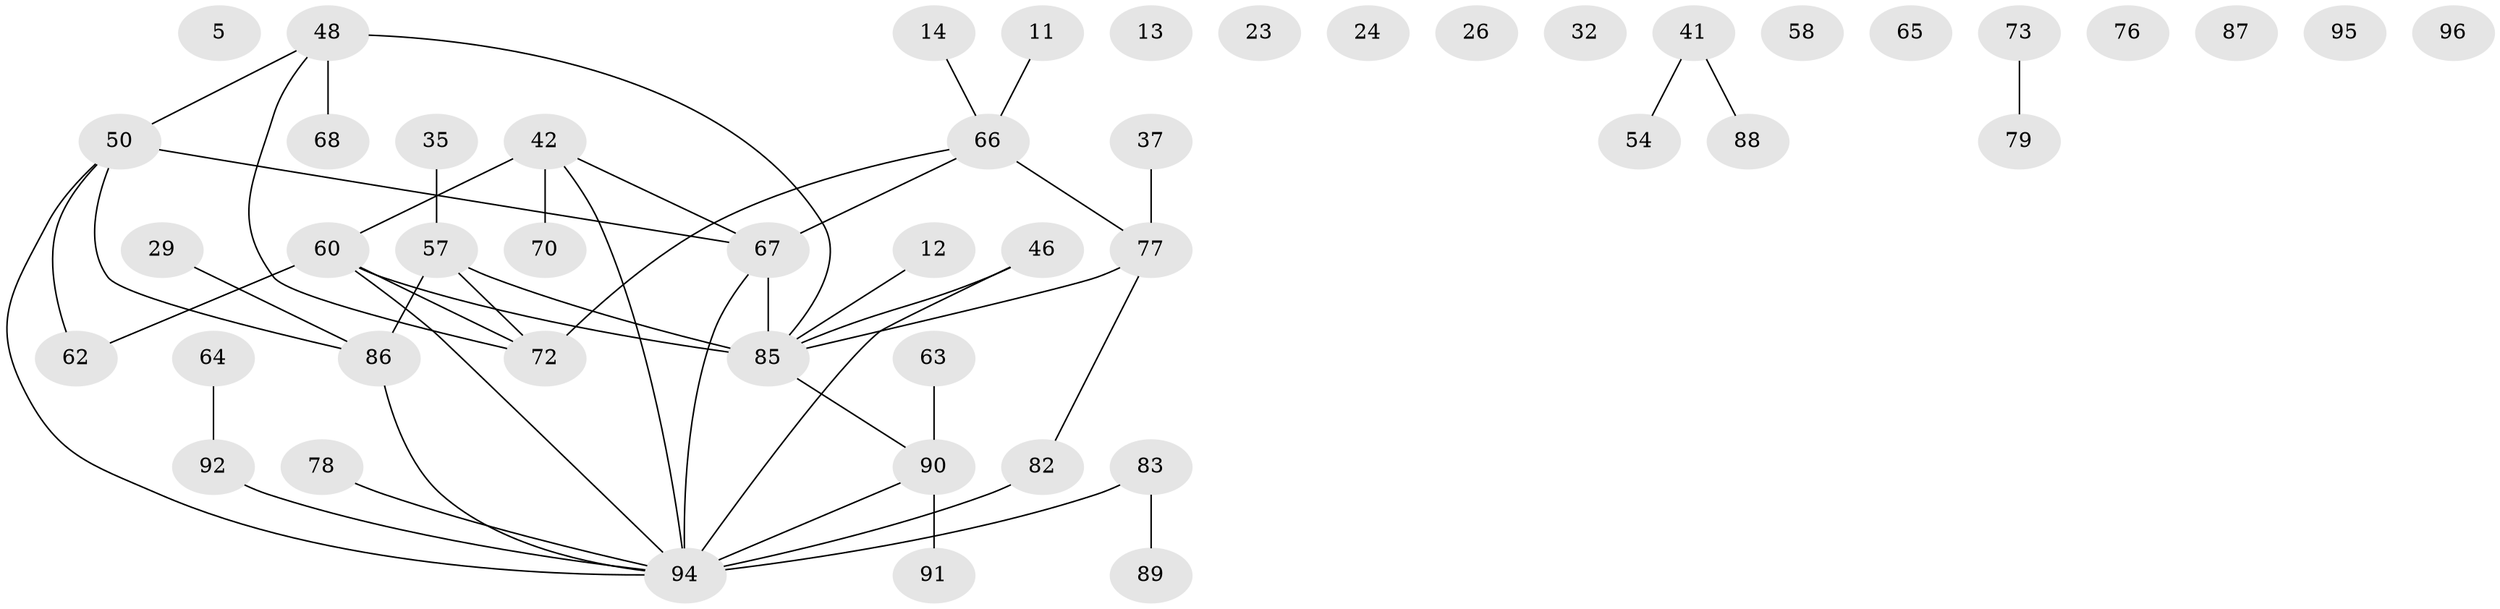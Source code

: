 // original degree distribution, {4: 0.09375, 6: 0.020833333333333332, 1: 0.2604166666666667, 2: 0.25, 0: 0.11458333333333333, 3: 0.14583333333333334, 5: 0.09375, 7: 0.020833333333333332}
// Generated by graph-tools (version 1.1) at 2025/39/03/09/25 04:39:52]
// undirected, 48 vertices, 48 edges
graph export_dot {
graph [start="1"]
  node [color=gray90,style=filled];
  5;
  11;
  12;
  13;
  14;
  23;
  24;
  26 [super="+6"];
  29;
  32;
  35;
  37 [super="+19"];
  41;
  42 [super="+30"];
  46;
  48 [super="+21"];
  50 [super="+39"];
  54;
  57 [super="+28"];
  58;
  60 [super="+2"];
  62 [super="+16"];
  63;
  64;
  65;
  66 [super="+31"];
  67 [super="+25+34"];
  68;
  70;
  72 [super="+17"];
  73;
  76;
  77 [super="+8"];
  78 [super="+18"];
  79;
  82;
  83 [super="+45+55"];
  85 [super="+10+75+81"];
  86 [super="+61"];
  87;
  88;
  89;
  90 [super="+15"];
  91;
  92;
  94 [super="+3+93+52+80"];
  95;
  96;
  11 -- 66;
  12 -- 85;
  14 -- 66;
  29 -- 86;
  35 -- 57;
  37 -- 77;
  41 -- 54;
  41 -- 88;
  42 -- 60 [weight=2];
  42 -- 70 [weight=2];
  42 -- 94;
  42 -- 67 [weight=2];
  46 -- 94 [weight=3];
  46 -- 85;
  48 -- 68;
  48 -- 72;
  48 -- 50 [weight=2];
  48 -- 85 [weight=3];
  50 -- 86;
  50 -- 94;
  50 -- 67;
  50 -- 62;
  57 -- 86 [weight=2];
  57 -- 72;
  57 -- 85;
  60 -- 62;
  60 -- 72;
  60 -- 94 [weight=2];
  60 -- 85;
  63 -- 90;
  64 -- 92;
  66 -- 77 [weight=2];
  66 -- 72;
  66 -- 67;
  67 -- 94;
  67 -- 85 [weight=2];
  73 -- 79;
  77 -- 82;
  77 -- 85;
  78 -- 94;
  82 -- 94;
  83 -- 89;
  83 -- 94 [weight=3];
  85 -- 90;
  86 -- 94 [weight=2];
  90 -- 91;
  90 -- 94;
  92 -- 94;
}
